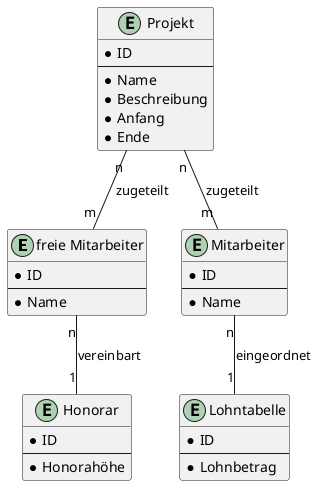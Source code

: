 @startuml name Unternehmen
entity "freie Mitarbeiter" {
    * ID
    --
    * Name
}
entity Mitarbeiter {
    * ID
    --
    * Name
}
entity Projekt {
    * ID
    --
    * Name
    * Beschreibung
    * Anfang 
    * Ende
}
entity Lohntabelle {
    * ID
    --
    * Lohnbetrag
}
entity Honorar {
    * ID
    --
    * Honorahöhe
}

Projekt "n" -- "m" Mitarbeiter: zugeteilt
Projekt "n" -- "m" "freie Mitarbeiter": zugeteilt
Mitarbeiter "n" -- "1" Lohntabelle: eingeordnet
"freie Mitarbeiter" "n" -- "1" Honorar: vereinbart

@enduml
